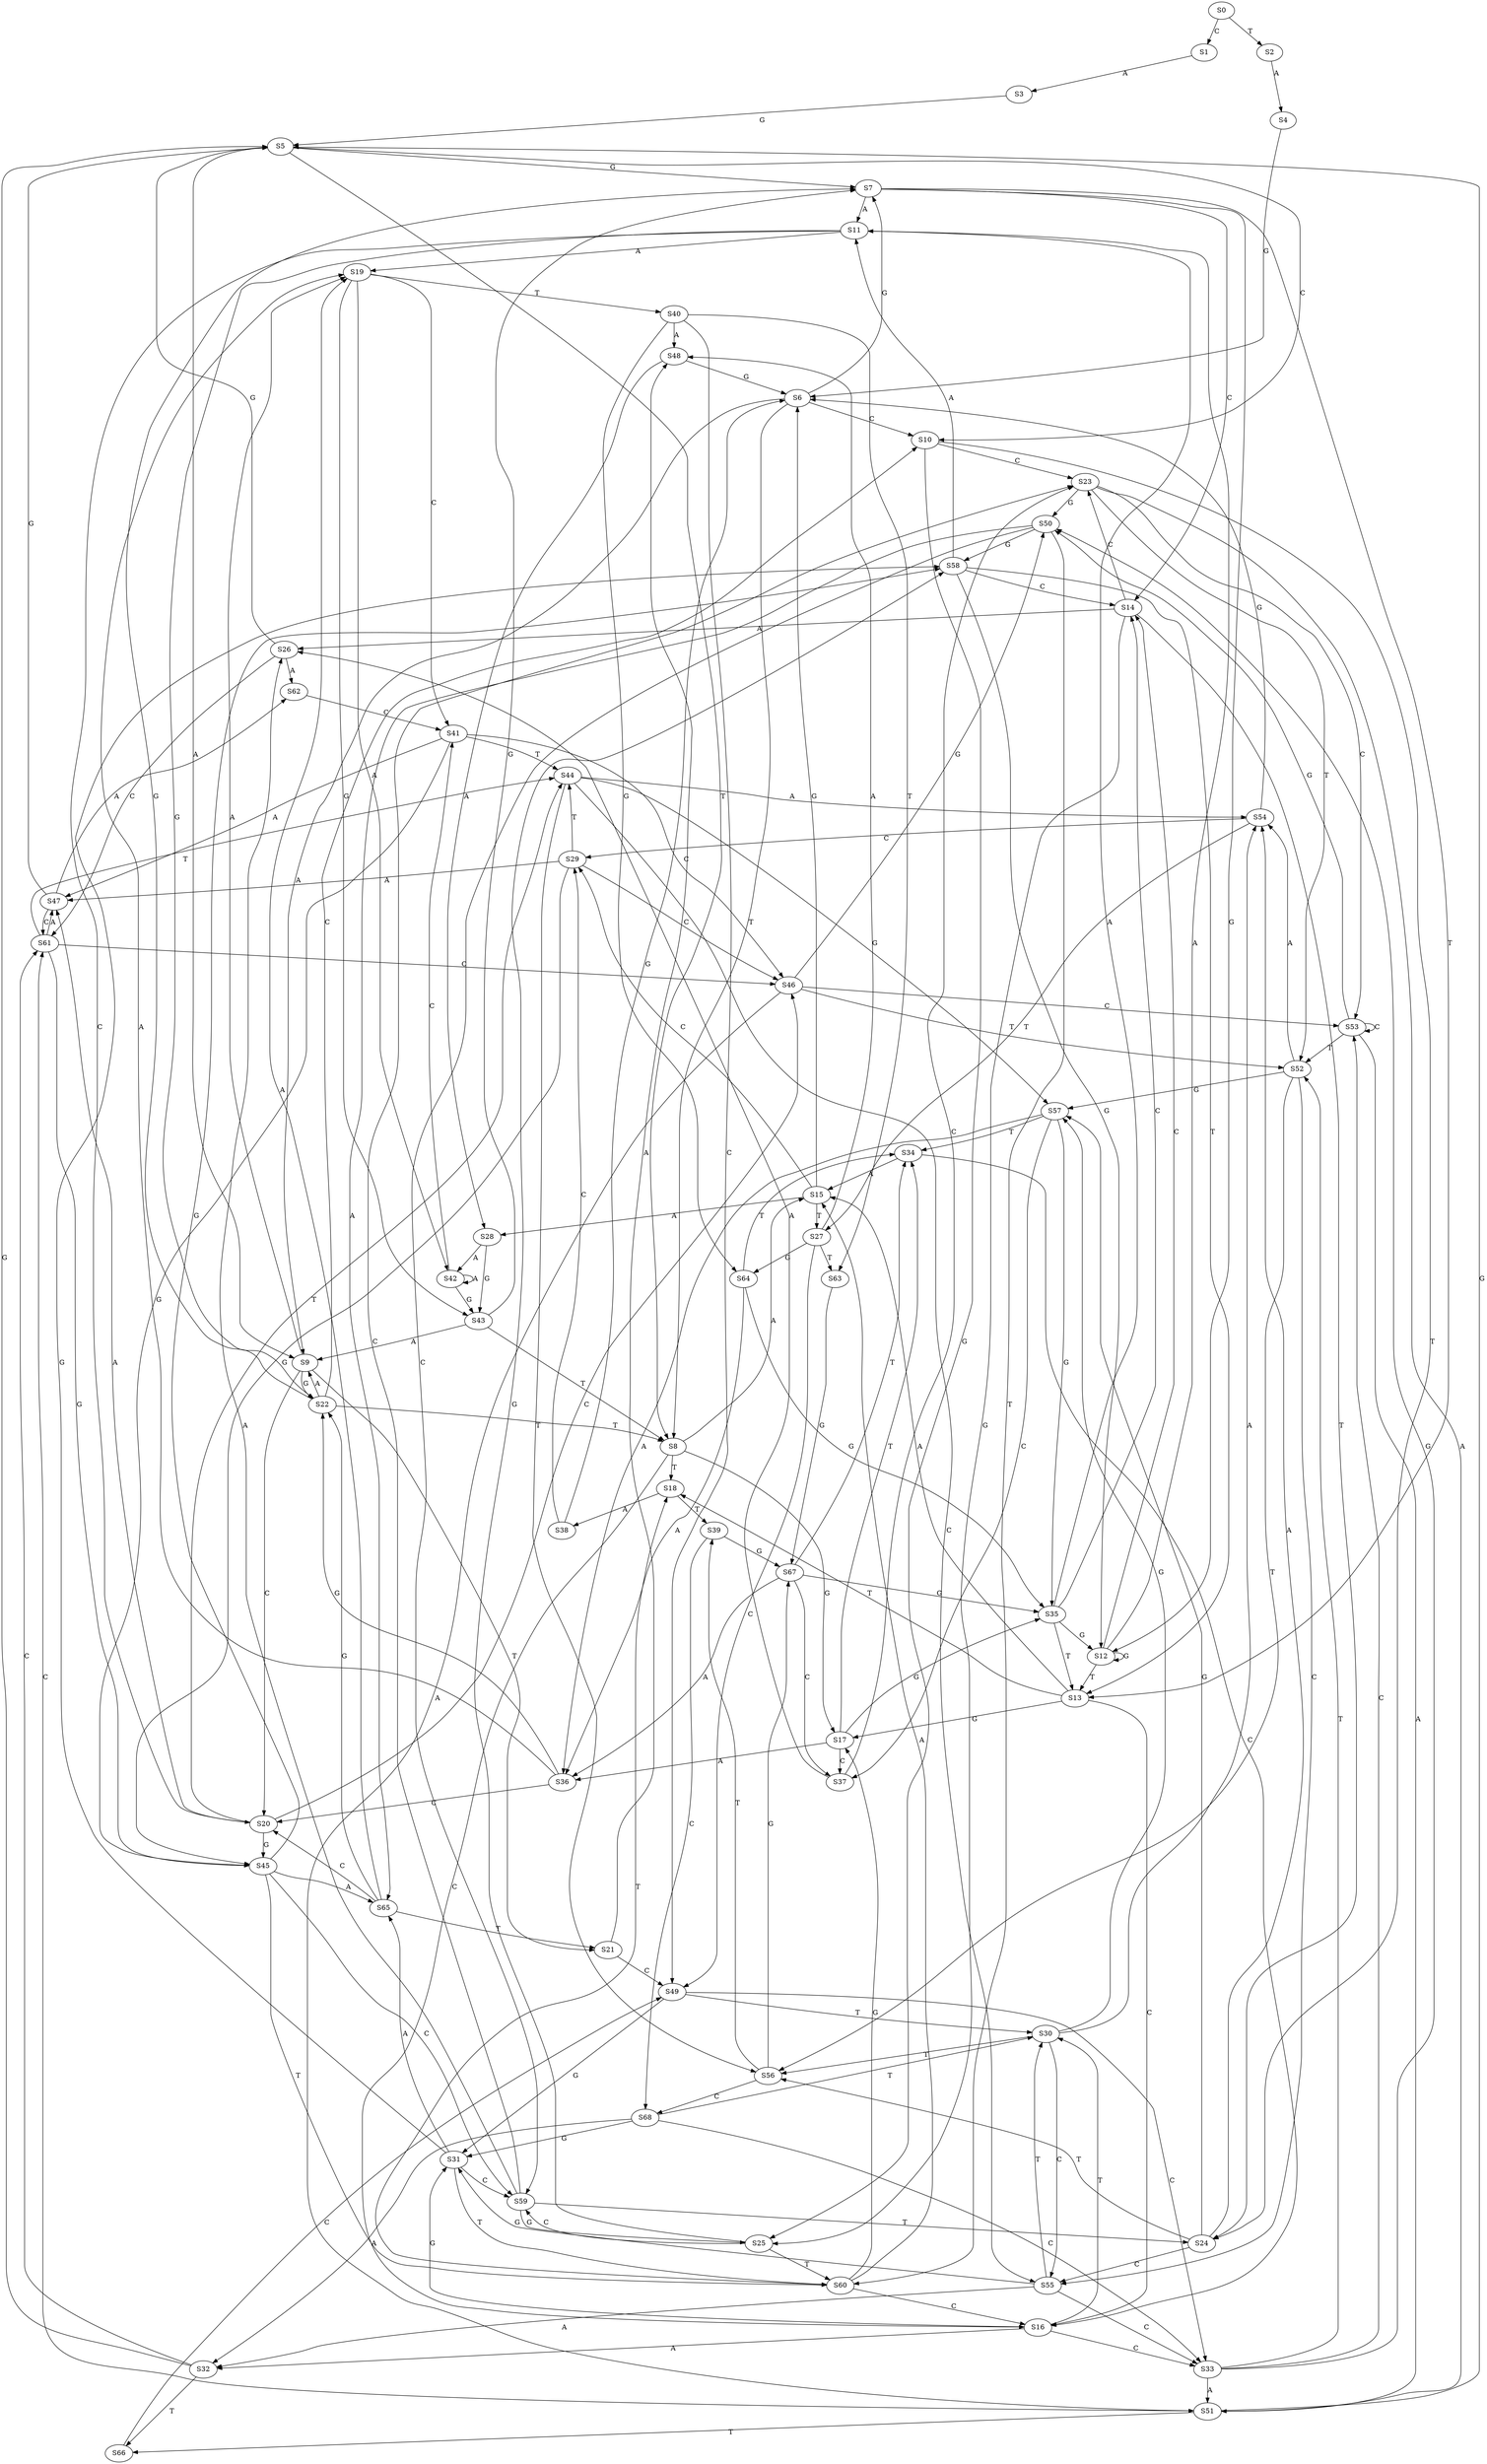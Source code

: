 strict digraph  {
	S0 -> S1 [ label = C ];
	S0 -> S2 [ label = T ];
	S1 -> S3 [ label = A ];
	S2 -> S4 [ label = A ];
	S3 -> S5 [ label = G ];
	S4 -> S6 [ label = G ];
	S5 -> S7 [ label = G ];
	S5 -> S8 [ label = T ];
	S5 -> S9 [ label = A ];
	S5 -> S10 [ label = C ];
	S6 -> S8 [ label = T ];
	S6 -> S9 [ label = A ];
	S6 -> S10 [ label = C ];
	S6 -> S7 [ label = G ];
	S7 -> S11 [ label = A ];
	S7 -> S12 [ label = G ];
	S7 -> S13 [ label = T ];
	S7 -> S14 [ label = C ];
	S8 -> S15 [ label = A ];
	S8 -> S16 [ label = C ];
	S8 -> S17 [ label = G ];
	S8 -> S18 [ label = T ];
	S9 -> S19 [ label = A ];
	S9 -> S20 [ label = C ];
	S9 -> S21 [ label = T ];
	S9 -> S22 [ label = G ];
	S10 -> S23 [ label = C ];
	S10 -> S24 [ label = T ];
	S10 -> S25 [ label = G ];
	S11 -> S19 [ label = A ];
	S11 -> S20 [ label = C ];
	S11 -> S22 [ label = G ];
	S12 -> S13 [ label = T ];
	S12 -> S14 [ label = C ];
	S12 -> S12 [ label = G ];
	S12 -> S11 [ label = A ];
	S13 -> S15 [ label = A ];
	S13 -> S16 [ label = C ];
	S13 -> S17 [ label = G ];
	S13 -> S18 [ label = T ];
	S14 -> S24 [ label = T ];
	S14 -> S23 [ label = C ];
	S14 -> S26 [ label = A ];
	S14 -> S25 [ label = G ];
	S15 -> S27 [ label = T ];
	S15 -> S6 [ label = G ];
	S15 -> S28 [ label = A ];
	S15 -> S29 [ label = C ];
	S16 -> S30 [ label = T ];
	S16 -> S31 [ label = G ];
	S16 -> S32 [ label = A ];
	S16 -> S33 [ label = C ];
	S17 -> S34 [ label = T ];
	S17 -> S35 [ label = G ];
	S17 -> S36 [ label = A ];
	S17 -> S37 [ label = C ];
	S18 -> S38 [ label = A ];
	S18 -> S39 [ label = T ];
	S19 -> S40 [ label = T ];
	S19 -> S41 [ label = C ];
	S19 -> S42 [ label = A ];
	S19 -> S43 [ label = G ];
	S20 -> S44 [ label = T ];
	S20 -> S45 [ label = G ];
	S20 -> S46 [ label = C ];
	S20 -> S47 [ label = A ];
	S21 -> S48 [ label = A ];
	S21 -> S49 [ label = C ];
	S22 -> S8 [ label = T ];
	S22 -> S9 [ label = A ];
	S22 -> S7 [ label = G ];
	S22 -> S10 [ label = C ];
	S23 -> S50 [ label = G ];
	S23 -> S51 [ label = A ];
	S23 -> S52 [ label = T ];
	S23 -> S53 [ label = C ];
	S24 -> S54 [ label = A ];
	S24 -> S55 [ label = C ];
	S24 -> S56 [ label = T ];
	S24 -> S57 [ label = G ];
	S25 -> S58 [ label = G ];
	S25 -> S59 [ label = C ];
	S25 -> S60 [ label = T ];
	S26 -> S5 [ label = G ];
	S26 -> S61 [ label = C ];
	S26 -> S62 [ label = A ];
	S27 -> S49 [ label = C ];
	S27 -> S48 [ label = A ];
	S27 -> S63 [ label = T ];
	S27 -> S64 [ label = G ];
	S28 -> S43 [ label = G ];
	S28 -> S42 [ label = A ];
	S29 -> S45 [ label = G ];
	S29 -> S44 [ label = T ];
	S29 -> S46 [ label = C ];
	S29 -> S47 [ label = A ];
	S30 -> S57 [ label = G ];
	S30 -> S55 [ label = C ];
	S30 -> S54 [ label = A ];
	S30 -> S56 [ label = T ];
	S31 -> S58 [ label = G ];
	S31 -> S60 [ label = T ];
	S31 -> S59 [ label = C ];
	S31 -> S65 [ label = A ];
	S32 -> S66 [ label = T ];
	S32 -> S61 [ label = C ];
	S32 -> S5 [ label = G ];
	S33 -> S53 [ label = C ];
	S33 -> S51 [ label = A ];
	S33 -> S52 [ label = T ];
	S33 -> S50 [ label = G ];
	S34 -> S16 [ label = C ];
	S34 -> S15 [ label = A ];
	S35 -> S12 [ label = G ];
	S35 -> S14 [ label = C ];
	S35 -> S11 [ label = A ];
	S35 -> S13 [ label = T ];
	S36 -> S22 [ label = G ];
	S36 -> S20 [ label = C ];
	S36 -> S19 [ label = A ];
	S37 -> S23 [ label = C ];
	S37 -> S26 [ label = A ];
	S38 -> S29 [ label = C ];
	S38 -> S6 [ label = G ];
	S39 -> S67 [ label = G ];
	S39 -> S68 [ label = C ];
	S40 -> S48 [ label = A ];
	S40 -> S49 [ label = C ];
	S40 -> S64 [ label = G ];
	S40 -> S63 [ label = T ];
	S41 -> S47 [ label = A ];
	S41 -> S46 [ label = C ];
	S41 -> S45 [ label = G ];
	S41 -> S44 [ label = T ];
	S42 -> S43 [ label = G ];
	S42 -> S41 [ label = C ];
	S42 -> S42 [ label = A ];
	S43 -> S8 [ label = T ];
	S43 -> S9 [ label = A ];
	S43 -> S7 [ label = G ];
	S44 -> S54 [ label = A ];
	S44 -> S55 [ label = C ];
	S44 -> S56 [ label = T ];
	S44 -> S57 [ label = G ];
	S45 -> S58 [ label = G ];
	S45 -> S65 [ label = A ];
	S45 -> S60 [ label = T ];
	S45 -> S59 [ label = C ];
	S46 -> S53 [ label = C ];
	S46 -> S51 [ label = A ];
	S46 -> S52 [ label = T ];
	S46 -> S50 [ label = G ];
	S47 -> S5 [ label = G ];
	S47 -> S61 [ label = C ];
	S47 -> S62 [ label = A ];
	S48 -> S6 [ label = G ];
	S48 -> S28 [ label = A ];
	S49 -> S33 [ label = C ];
	S49 -> S31 [ label = G ];
	S49 -> S30 [ label = T ];
	S50 -> S65 [ label = A ];
	S50 -> S58 [ label = G ];
	S50 -> S60 [ label = T ];
	S50 -> S59 [ label = C ];
	S51 -> S5 [ label = G ];
	S51 -> S66 [ label = T ];
	S51 -> S61 [ label = C ];
	S52 -> S57 [ label = G ];
	S52 -> S54 [ label = A ];
	S52 -> S55 [ label = C ];
	S52 -> S56 [ label = T ];
	S53 -> S50 [ label = G ];
	S53 -> S53 [ label = C ];
	S53 -> S51 [ label = A ];
	S53 -> S52 [ label = T ];
	S54 -> S6 [ label = G ];
	S54 -> S27 [ label = T ];
	S54 -> S29 [ label = C ];
	S55 -> S30 [ label = T ];
	S55 -> S31 [ label = G ];
	S55 -> S33 [ label = C ];
	S55 -> S32 [ label = A ];
	S56 -> S68 [ label = C ];
	S56 -> S39 [ label = T ];
	S56 -> S67 [ label = G ];
	S57 -> S36 [ label = A ];
	S57 -> S37 [ label = C ];
	S57 -> S35 [ label = G ];
	S57 -> S34 [ label = T ];
	S58 -> S11 [ label = A ];
	S58 -> S12 [ label = G ];
	S58 -> S14 [ label = C ];
	S58 -> S13 [ label = T ];
	S59 -> S25 [ label = G ];
	S59 -> S24 [ label = T ];
	S59 -> S23 [ label = C ];
	S59 -> S26 [ label = A ];
	S60 -> S16 [ label = C ];
	S60 -> S15 [ label = A ];
	S60 -> S17 [ label = G ];
	S60 -> S18 [ label = T ];
	S61 -> S44 [ label = T ];
	S61 -> S46 [ label = C ];
	S61 -> S47 [ label = A ];
	S61 -> S45 [ label = G ];
	S62 -> S41 [ label = C ];
	S63 -> S67 [ label = G ];
	S64 -> S35 [ label = G ];
	S64 -> S36 [ label = A ];
	S64 -> S34 [ label = T ];
	S65 -> S19 [ label = A ];
	S65 -> S20 [ label = C ];
	S65 -> S22 [ label = G ];
	S65 -> S21 [ label = T ];
	S66 -> S49 [ label = C ];
	S67 -> S35 [ label = G ];
	S67 -> S37 [ label = C ];
	S67 -> S34 [ label = T ];
	S67 -> S36 [ label = A ];
	S68 -> S32 [ label = A ];
	S68 -> S30 [ label = T ];
	S68 -> S33 [ label = C ];
	S68 -> S31 [ label = G ];
}
